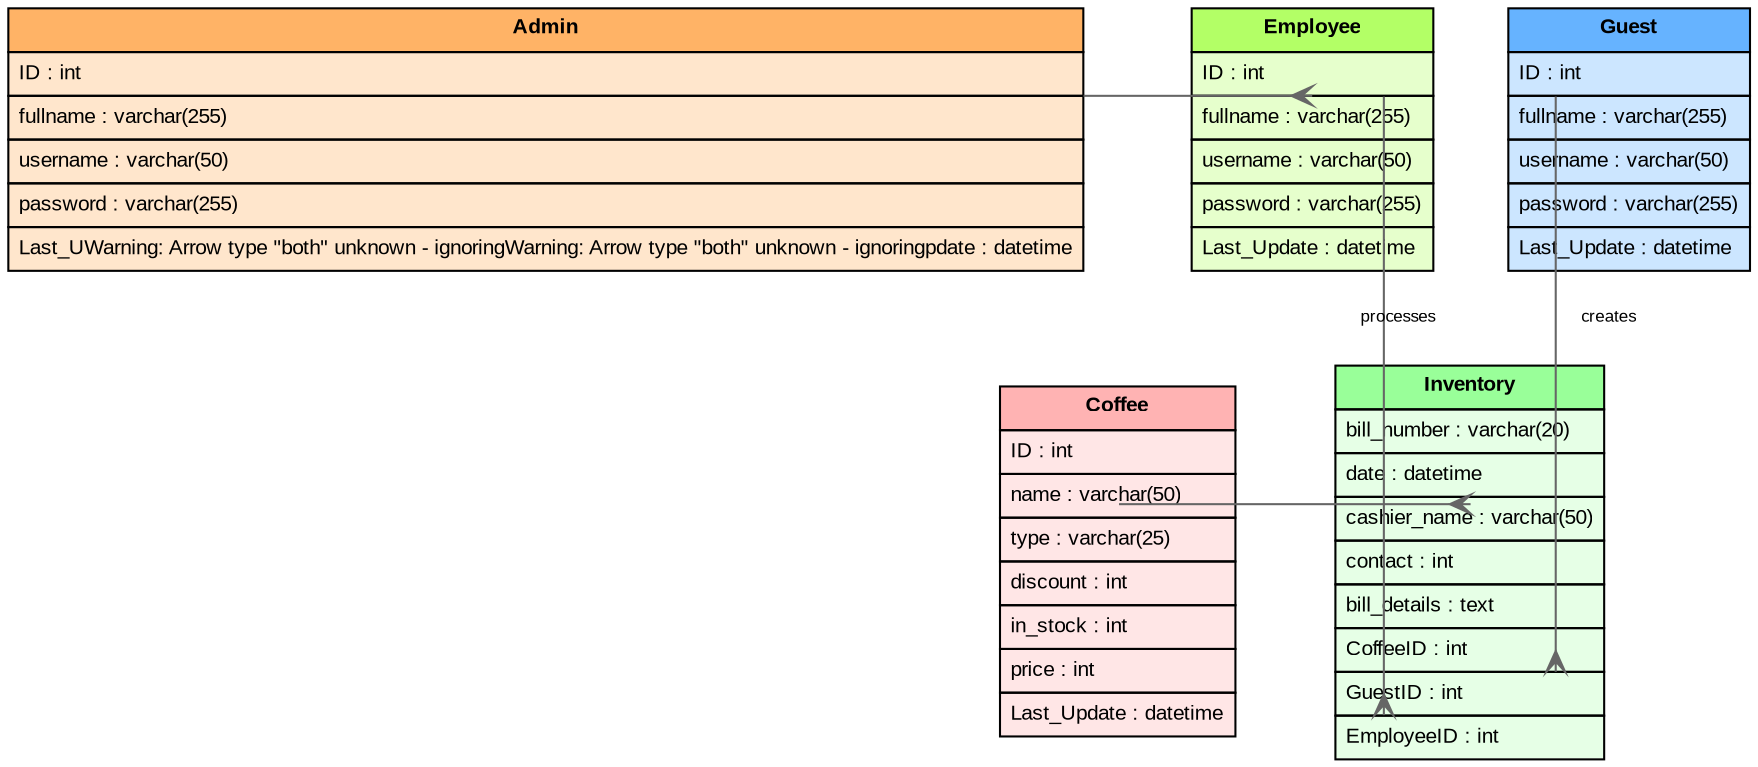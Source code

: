 digraph CoffeeShop {
    rankdir=TB;
    splines=ortho;
    node [fontname="Arial", fontsize=10];
    edge [fontname="Arial", fontsize=8];
    
    // Entity Nodes
    node [shape=none, margin=0];
    
    Admin [label=<
        <TABLE BORDER="0" CELLBORDER="1" CELLSPACING="0" CELLPADDING="4" BGCOLOR="#FFE6CC">
            <TR><TD PORT="title" BGCOLOR="#FFB366"><B>Admin</B></TD></TR>
            <TR><TD PORT="id" ALIGN="LEFT">ID : int</TD></TR>
            <TR><TD ALIGN="LEFT">fullname : varchar(255)</TD></TR>
            <TR><TD ALIGN="LEFT">username : varchar(50)</TD></TR>
            <TR><TD ALIGN="LEFT">password : varchar(255)</TD></TR>
            <TR><TD ALIGN="LEFT">Last_UWarning: Arrow type "both" unknown - ignoring
Warning: Arrow type "both" unknown - ignoringpdate : datetime</TD></TR>
        </TABLE>>];
    
    Employee [label=<
        <TABLE BORDER="0" CELLBORDER="1" CELLSPACING="0" CELLPADDING="4" BGCOLOR="#E6FFCC">
            <TR><TD PORT="title" BGCOLOR="#B3FF66"><B>Employee</B></TD></TR>
            <TR><TD PORT="id" ALIGN="LEFT">ID : int</TD></TR>
            <TR><TD ALIGN="LEFT">fullname : varchar(255)</TD></TR>
            <TR><TD ALIGN="LEFT">username : varchar(50)</TD></TR>
            <TR><TD ALIGN="LEFT">password : varchar(255)</TD></TR>
            <TR><TD ALIGN="LEFT">Last_Update : datetime</TD></TR>
        </TABLE>>];
    
    Guest [label=<
        <TABLE BORDER="0" CELLBORDER="1" CELLSPACING="0" CELLPADDING="4" BGCOLOR="#CCE6FF">
            <TR><TD PORT="title" BGCOLOR="#66B3FF"><B>Guest</B></TD></TR>
            <TR><TD PORT="id" ALIGN="LEFT">ID : int</TD></TR>
            <TR><TD ALIGN="LEFT">fullname : varchar(255)</TD></TR>
            <TR><TD ALIGN="LEFT">username : varchar(50)</TD></TR>
            <TR><TD ALIGN="LEFT">password : varchar(255)</TD></TR>
            <TR><TD ALIGN="LEFT">Last_Update : datetime</TD></TR>
        </TABLE>>];
    
    Coffee [label=<
        <TABLE BORDER="0" CELLBORDER="1" CELLSPACING="0" CELLPADDING="4" BGCOLOR="#FFE6E6">
            <TR><TD PORT="title" BGCOLOR="#FFB3B3"><B>Coffee</B></TD></TR>
            <TR><TD PORT="id" ALIGN="LEFT">ID : int</TD></TR>
            <TR><TD ALIGN="LEFT">name : varchar(50)</TD></TR>
            <TR><TD ALIGN="LEFT">type : varchar(25)</TD></TR>
            <TR><TD ALIGN="LEFT">discount : int</TD></TR>
            <TR><TD ALIGN="LEFT">in_stock : int</TD></TR>
            <TR><TD ALIGN="LEFT">price : int</TD></TR>
            <TR><TD ALIGN="LEFT">Last_Update : datetime</TD></TR>
        </TABLE>>];
    
    Inventory [label=<
        <TABLE BORDER="0" CELLBORDER="1" CELLSPACING="0" CELLPADDING="4" BGCOLOR="#E6FFE6">
            <TR><TD PORT="title" BGCOLOR="#99FF99"><B>Inventory</B></TD></TR>
            <TR><TD PORT="id" ALIGN="LEFT">bill_number : varchar(20)</TD></TR>
            <TR><TD ALIGN="LEFT">date : datetime</TD></TR>
            <TR><TD ALIGN="LEFT">cashier_name : varchar(50)</TD></TR>
            <TR><TD ALIGN="LEFT">contact : int</TD></TR>
            <TR><TD ALIGN="LEFT">bill_details : text</TD></TR>
            <TR><TD PORT="coffee_fk" ALIGN="LEFT">CoffeeID : int</TD></TR>
            <TR><TD PORT="guest_fk" ALIGN="LEFT">GuestID : int</TD></TR>
            <TR><TD PORT="emp_fk" ALIGN="LEFT">EmployeeID : int</TD></TR>
        </TABLE>>];
    
    // Relationship edges
    edge [dir=both, arrowhead=crow, arrowtail=none, color="#666666"];
    
    // Admin manages Employees (1:N)
    Admin:id -> Employee:title [label="manages"];
    
    // Guest creates Inventory (1:N)
    Guest:id -> Inventory:guest_fk [label="creates"];
    
    // Coffee contained in Inventory (M:N)
    Coffee:id -> Inventory:coffee_fk [label="contains"];
    
    // Employee processes Inventory (1:N)
    Employee:id -> Inventory:emp_fk [label="processes"];
    
    // Layout
    {rank=same; Admin Employee Guest}
    {rank=same; Coffee Inventory}
    
    // Add invisible edges for better layout
    edge [style=invis];
    Admin -> Employee -> Guest [constraint=false];
    Coffee -> Inventory [constraint=false];
}
